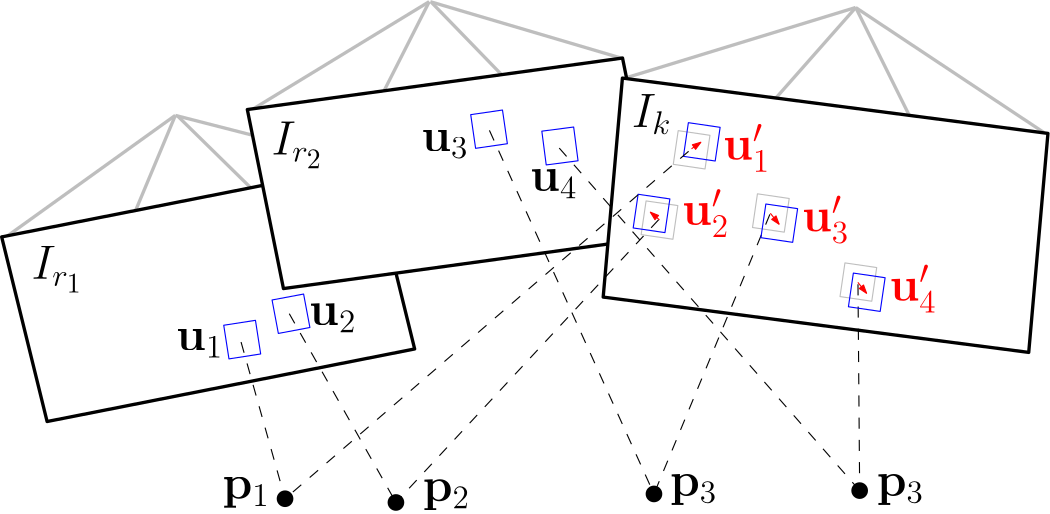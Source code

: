 <?xml version="1.0"?>
<!DOCTYPE ipe SYSTEM "ipe.dtd">
<ipe version="70005" creator="Ipe 7.1.1">
<info created="D:20120321002006" modified="D:20130825203632"/>
<ipestyle name="basic">
<symbol name="arrow/arc(spx)">
<path stroke="sym-stroke" fill="sym-stroke" pen="sym-pen">
0 0 m
-1 0.333 l
-1 -0.333 l
h
</path>
</symbol>
<symbol name="arrow/farc(spx)">
<path stroke="sym-stroke" fill="white" pen="sym-pen">
0 0 m
-1 0.333 l
-1 -0.333 l
h
</path>
</symbol>
<symbol name="mark/circle(sx)" transformations="translations">
<path fill="sym-stroke">
0.6 0 0 0.6 0 0 e
0.4 0 0 0.4 0 0 e
</path>
</symbol>
<symbol name="mark/disk(sx)" transformations="translations">
<path fill="sym-stroke">
0.6 0 0 0.6 0 0 e
</path>
</symbol>
<symbol name="mark/fdisk(sfx)" transformations="translations">
<group>
<path fill="sym-stroke" fillrule="eofill">
0.6 0 0 0.6 0 0 e
0.4 0 0 0.4 0 0 e
</path>
<path fill="sym-fill">
0.4 0 0 0.4 0 0 e
</path>
</group>
</symbol>
<symbol name="mark/box(sx)" transformations="translations">
<path fill="sym-stroke" fillrule="eofill">
-0.6 -0.6 m
0.6 -0.6 l
0.6 0.6 l
-0.6 0.6 l
h
-0.4 -0.4 m
0.4 -0.4 l
0.4 0.4 l
-0.4 0.4 l
h
</path>
</symbol>
<symbol name="mark/square(sx)" transformations="translations">
<path fill="sym-stroke">
-0.6 -0.6 m
0.6 -0.6 l
0.6 0.6 l
-0.6 0.6 l
h
</path>
</symbol>
<symbol name="mark/fsquare(sfx)" transformations="translations">
<group>
<path fill="sym-stroke" fillrule="eofill">
-0.6 -0.6 m
0.6 -0.6 l
0.6 0.6 l
-0.6 0.6 l
h
-0.4 -0.4 m
0.4 -0.4 l
0.4 0.4 l
-0.4 0.4 l
h
</path>
<path fill="sym-fill">
-0.4 -0.4 m
0.4 -0.4 l
0.4 0.4 l
-0.4 0.4 l
h
</path>
</group>
</symbol>
<symbol name="mark/cross(sx)" transformations="translations">
<group>
<path fill="sym-stroke">
-0.43 -0.57 m
0.57 0.43 l
0.43 0.57 l
-0.57 -0.43 l
h
</path>
<path fill="sym-stroke">
-0.43 0.57 m
0.57 -0.43 l
0.43 -0.57 l
-0.57 0.43 l
h
</path>
</group>
</symbol>
<symbol name="arrow/fnormal(spx)">
<path stroke="sym-stroke" fill="white" pen="sym-pen">
0 0 m
-1 0.333 l
-1 -0.333 l
h
</path>
</symbol>
<symbol name="arrow/pointed(spx)">
<path stroke="sym-stroke" fill="sym-stroke" pen="sym-pen">
0 0 m
-1 0.333 l
-0.8 0 l
-1 -0.333 l
h
</path>
</symbol>
<symbol name="arrow/fpointed(spx)">
<path stroke="sym-stroke" fill="white" pen="sym-pen">
0 0 m
-1 0.333 l
-0.8 0 l
-1 -0.333 l
h
</path>
</symbol>
<symbol name="arrow/linear(spx)">
<path stroke="sym-stroke" pen="sym-pen">
-1 0.333 m
0 0 l
-1 -0.333 l
</path>
</symbol>
<symbol name="arrow/fdouble(spx)">
<path stroke="sym-stroke" fill="white" pen="sym-pen">
0 0 m
-1 0.333 l
-1 -0.333 l
h
-1 0 m
-2 0.333 l
-2 -0.333 l
h
</path>
</symbol>
<symbol name="arrow/double(spx)">
<path stroke="sym-stroke" fill="sym-stroke" pen="sym-pen">
0 0 m
-1 0.333 l
-1 -0.333 l
h
-1 0 m
-2 0.333 l
-2 -0.333 l
h
</path>
</symbol>
<pen name="heavier" value="0.8"/>
<pen name="fat" value="1.2"/>
<pen name="ultrafat" value="2"/>
<symbolsize name="large" value="5"/>
<symbolsize name="small" value="2"/>
<symbolsize name="tiny" value="1.1"/>
<arrowsize name="large" value="10"/>
<arrowsize name="small" value="5"/>
<arrowsize name="tiny" value="3"/>
<color name="red" value="1 0 0"/>
<color name="green" value="0 1 0"/>
<color name="blue" value="0 0 1"/>
<color name="yellow" value="1 1 0"/>
<color name="orange" value="1 0.647 0"/>
<color name="gold" value="1 0.843 0"/>
<color name="purple" value="0.627 0.125 0.941"/>
<color name="gray" value="0.745"/>
<color name="brown" value="0.647 0.165 0.165"/>
<color name="navy" value="0 0 0.502"/>
<color name="pink" value="1 0.753 0.796"/>
<color name="seagreen" value="0.18 0.545 0.341"/>
<color name="turquoise" value="0.251 0.878 0.816"/>
<color name="violet" value="0.933 0.51 0.933"/>
<color name="darkblue" value="0 0 0.545"/>
<color name="darkcyan" value="0 0.545 0.545"/>
<color name="darkgray" value="0.663"/>
<color name="darkgreen" value="0 0.392 0"/>
<color name="darkmagenta" value="0.545 0 0.545"/>
<color name="darkorange" value="1 0.549 0"/>
<color name="darkred" value="0.545 0 0"/>
<color name="lightblue" value="0.678 0.847 0.902"/>
<color name="lightcyan" value="0.878 1 1"/>
<color name="lightgray" value="0.827"/>
<color name="lightgreen" value="0.565 0.933 0.565"/>
<color name="lightyellow" value="1 1 0.878"/>
<dashstyle name="dashed" value="[4] 0"/>
<dashstyle name="dotted" value="[1 3] 0"/>
<dashstyle name="dash dotted" value="[4 2 1 2] 0"/>
<dashstyle name="dash dot dotted" value="[4 2 1 2 1 2] 0"/>
<textsize name="large" value="\large"/>
<textsize name="Large" value="\Large"/>
<textsize name="LARGE" value="\LARGE"/>
<textsize name="huge" value="\huge"/>
<textsize name="Huge" value="\Huge"/>
<textsize name="small" value="\small"/>
<textsize name="footnote" value="\footnotesize"/>
<textsize name="tiny" value="\tiny"/>
<textstyle name="center" begin="\begin{center}" end="\end{center}"/>
<textstyle name="itemize" begin="\begin{itemize}" end="\end{itemize}"/>
<textstyle name="item" begin="\begin{itemize}\item{}" end="\end{itemize}"/>
<gridsize name="4 pts" value="4"/>
<gridsize name="8 pts (~3 mm)" value="8"/>
<gridsize name="16 pts (~6 mm)" value="16"/>
<gridsize name="32 pts (~12 mm)" value="32"/>
<gridsize name="10 pts (~3.5 mm)" value="10"/>
<gridsize name="20 pts (~7 mm)" value="20"/>
<gridsize name="14 pts (~5 mm)" value="14"/>
<gridsize name="28 pts (~10 mm)" value="28"/>
<gridsize name="56 pts (~20 mm)" value="56"/>
<anglesize name="90 deg" value="90"/>
<anglesize name="60 deg" value="60"/>
<anglesize name="45 deg" value="45"/>
<anglesize name="30 deg" value="30"/>
<anglesize name="22.5 deg" value="22.5"/>
<tiling name="falling" angle="-60" step="4" width="1"/>
<tiling name="rising" angle="30" step="4" width="1"/>
</ipestyle>
<page>
<layer name="alpha"/>
<view layers="alpha" active="alpha"/>
<path layer="alpha" matrix="0.868184 0.113394 -0.114896 0.856833 0.198673 88.8779" stroke="gray" pen="fat">
266.095 365.254 m
341.504 334.612 l
</path>
<path matrix="0.868184 0.113394 -0.114896 0.856833 0.198673 88.8779" stroke="gray" pen="fat">
266.056 365.273 m
189.479 323.688 l
</path>
<path matrix="0.868184 0.113394 -0.114896 0.856833 0.198673 88.8779" stroke="gray" pen="fat">
197.507 246.238 m
266.095 365.254 l
</path>
<path matrix="0.874585 0.0446346 -0.0452259 0.86315 122.367 121.663" stroke="gray" pen="fat">
95.7381 354.334 m
187.849 252.797 l
</path>
<path matrix="0.636147 0.125587 -0.120267 0.488698 43.2684 208.336" stroke="black" fill="white" pen="fat">
191.5 319 m
191.5 183 l
399.5 183 l
399.5 319 l
h
</path>
<path matrix="0.883148 0.0661608 -0.0707234 0.826173 71.8816 153.583" stroke="gray" pen="fat">
266.095 365.254 m
341.504 334.612 l
</path>
<path matrix="0.883148 0.0661608 -0.0707234 0.826173 71.4814 153.583" stroke="gray" pen="fat">
266.056 365.273 m
189.479 323.688 l
</path>
<path matrix="0.883148 0.0661608 -0.0707234 0.826173 71.4814 153.583" stroke="gray" pen="fat">
197.507 246.238 m
266.095 365.254 l
</path>
<path matrix="0.885975 0 0 0.828818 196.646 179.01" stroke="gray" pen="fat">
95.7381 354.334 m
187.849 252.797 l
</path>
<use matrix="0.922455 0 0 0.742771 120.049 201.897" name="mark/disk(sx)" pos="261.808 126.349" size="large" stroke="black"/>
<text matrix="0.903998 -0.183607 0.147842 0.727909 94.5272 249.096" transformations="translations" pos="279.88 133.678" stroke="black" type="label" width="17.111" height="7.649" depth="3.35" valign="baseline" size="LARGE">$\mathbf{p}_3$</text>
<path matrix="0.979991 -0.199041 0.199041 0.979991 100.719 165.86" stroke="gray" pen="fat">
266.056 365.273 m
189.479 323.688 l
</path>
<path matrix="0.979991 -0.199041 0.199041 0.979991 100.719 165.86" stroke="gray" pen="fat">
266.095 365.254 m
341.504 334.612 l
</path>
<path matrix="0.979991 -0.199041 0.199041 0.979991 100.719 165.86" stroke="gray" pen="fat">
197.507 246.238 m
266.095 365.254 l
</path>
<path matrix="0.979991 -0.199041 0.199041 0.979991 100.719 165.86" stroke="gray" pen="fat">
266.095 365.254 m
350.61 256.597 l
</path>
<path matrix="0.649362 0.0891792 -0.0956383 0.473887 121.319 265.879" stroke="black" fill="white" pen="fat">
191.5 319 m
191.5 183 l
399.5 183 l
399.5 319 l
h
</path>
<path matrix="0.736499 -0.0957413 0.050897 0.579685 192.92 278.866" stroke="black" fill="white" pen="fat">
191.5 319 m
191.5 183 l
399.5 183 l
399.5 319 l
h
</path>
<path stroke="black" dash="dashed">
435 371.219 m
435.604 296.946 l
</path>
<path stroke="black" dash="dashed">
327.454 420.256 m
435.604 296.946 l
</path>
<text matrix="1 0 0 1 182.485 119.24" transformations="translations" pos="41.3711 298.689" stroke="black" type="label" width="18.687" height="11.759" depth="4.89" valign="baseline" size="LARGE">$I_{r_2}$</text>
<text matrix="1 0 0 1 312.144 129.128" transformations="translations" pos="41.3711 298.689" stroke="black" type="label" width="14.422" height="11.766" depth="2.58" valign="baseline" size="LARGE">$I_{k}$</text>
<text matrix="0.922455 0 0 0.742771 46.2078 232.51" transformations="translations" pos="293.489 231.903" stroke="black" type="label" width="17.111" height="7.654" depth="2.58" valign="baseline" size="LARGE">$\mathbf{u}_4$</text>
<path matrix="0.991677 0.128755 -0.128755 0.991677 215.133 111.328" stroke="blue">
145.729 298.741 m
145.729 286.486 l
157.284 286.486 l
157.284 298.741 l
h
</path>
<path matrix="0.989441 -0.144938 0.144938 0.989441 211.315 129.324" stroke="gray">
145.729 298.741 m
145.729 286.486 l
157.284 286.486 l
157.284 298.741 l
h
</path>
<use matrix="0.922455 0 0 0.742771 27.1535 198.824" name="mark/disk(sx)" pos="261.808 126.349" size="large" stroke="black"/>
<path stroke="black" dash="dashed">
302.314 426.63 m
361.555 295.745 l
</path>
<path stroke="black" dash="dashed">
403.282 396.397 m
361.555 295.745 l
</path>
<use matrix="0.922455 0 0 0.742771 -12.7656 200.17" name="mark/disk(sx)" pos="261.808 126.349" size="large" stroke="black"/>
<path stroke="black" dash="dashed">
230.264 360.637 m
268.66 292.672 l
</path>
<path stroke="black" dash="dashed">
363.261 394.497 m
268.66 292.672 l
</path>
<text matrix="0.903997 -0.183614 0.147847 0.727908 5.51747 247.226" transformations="translations" pos="279.88 133.678" stroke="black" type="label" width="17.111" height="7.649" depth="3.35" valign="baseline" size="LARGE">$\mathbf{p}_2$</text>
<text matrix="0.903998 -0.183607 0.147842 0.727909 -66.5744 248.073" transformations="translations" pos="279.88 133.678" stroke="black" type="label" width="17.111" height="7.649" depth="3.35" valign="baseline" size="LARGE">$\mathbf{p}_1$</text>
<text matrix="0.922455 0 0 0.742771 7.00597 246.804" transformations="translations" pos="293.489 231.903" stroke="black" type="label" width="17.111" height="7.654" depth="2.58" valign="baseline" size="LARGE">$\mathbf{u}_3$</text>
<path matrix="0.989645 0.14354 -0.14354 0.989645 194.245 115.729" stroke="blue">
145.729 298.741 m
145.729 286.486 l
157.284 286.486 l
157.284 298.741 l
h
</path>
<path matrix="0.989441 -0.144938 0.144938 0.989441 182.786 152.066" stroke="gray">
145.729 298.741 m
145.729 286.486 l
157.284 286.486 l
157.284 298.741 l
h
</path>
<path matrix="0.989441 -0.144938 0.144938 0.989441 171.225 126.768" stroke="gray">
145.729 298.741 m
145.729 286.486 l
157.284 286.486 l
157.284 298.741 l
h
</path>
<path matrix="0.989441 -0.144938 0.144938 0.989441 214.344 125.658" stroke="blue">
145.729 298.741 m
145.729 286.486 l
157.284 286.486 l
157.284 298.741 l
h
</path>
<path matrix="0.989441 -0.144938 0.144938 0.989441 186.451 154.935" stroke="blue">
145.729 298.741 m
145.729 286.486 l
157.284 286.486 l
157.284 298.741 l
h
</path>
<path matrix="0.989441 -0.144938 0.144938 0.989441 168.357 129.159" stroke="blue">
145.729 298.741 m
145.729 286.486 l
157.284 286.486 l
157.284 298.741 l
h
</path>
<path matrix="1 0 0 1 148.579 118.605" stroke="red" arrow="normal/tiny">
226.492 301.399 m
229.84 303.743 l
</path>
<path matrix="1 0 0 1 141.474 119.789" stroke="red" arrow="normal/tiny">
222.059 274.618 m
218.787 277.389 l
</path>
<path matrix="1 0 0 1 137.447 102.737" stroke="red" arrow="normal/tiny">
266.003 294.044 m
269.143 290.12 l
</path>
<text matrix="0.922455 0 0 0.742771 115.656 243.768" transformations="translations" pos="293.489 231.903" stroke="red" type="label" width="17.111" height="12.885" depth="4.26" valign="baseline" size="LARGE">$\mathbf{u}_1&apos;$</text>
<text matrix="0.922455 0 0 0.742771 144.095 217.956" transformations="translations" pos="293.489 231.903" stroke="red" type="label" width="17.111" height="12.885" depth="4.26" valign="baseline" size="LARGE">$\mathbf{u}_3&apos;$</text>
<text matrix="0.922455 0 0 0.742771 100.885 220.298" transformations="translations" pos="293.489 231.903" stroke="red" type="label" width="17.111" height="12.885" depth="4.26" valign="baseline" size="LARGE">$\mathbf{u}_2&apos;$</text>
<text matrix="1 0 0 1 96.1083 74.4903" transformations="translations" pos="41.3711 298.689" stroke="black" type="label" width="18.687" height="11.759" depth="4.89" valign="baseline" size="LARGE">$I_{r_1}$</text>
<text matrix="0.903998 -0.183607 0.147842 0.727909 168.975 249.096" transformations="translations" pos="279.88 133.678" stroke="black" type="label" width="17.111" height="7.649" depth="3.35" valign="baseline" size="LARGE">$\mathbf{p}_3$</text>
<use matrix="0.922455 0 0 0.742771 194.098 203.098" name="mark/disk(sx)" pos="261.808 126.349" size="large" stroke="black"/>
<path stroke="black" dash="dashed">
374.025 419.099 m
228.741 294.018 l
</path>
<path stroke="black" dash="dashed">
212.908 350.427 m
228.741 294.018 l
</path>
<path matrix="0.982737 0.185011 -0.185011 0.982737 136.122 45.0267" stroke="blue">
145.729 298.741 m
145.729 286.486 l
157.284 286.486 l
157.284 298.741 l
h
</path>
<path matrix="0.988153 0.153473 -0.153473 0.988153 108.516 38.9071" stroke="blue">
145.729 298.741 m
145.729 286.486 l
157.284 286.486 l
157.284 298.741 l
h
</path>
<text matrix="0.922455 0 0 0.742771 -81.2774 175.16" transformations="translations" pos="293.489 231.903" stroke="black" type="label" width="17.111" height="7.654" depth="2.58" valign="baseline" size="LARGE">$\mathbf{u}_1$</text>
<text matrix="0.922455 0 0 0.742771 -33.3255 184.242" transformations="translations" pos="293.489 231.903" stroke="black" type="label" width="17.111" height="7.654" depth="2.58" valign="baseline" size="LARGE">$\mathbf{u}_2$</text>
<path matrix="0.989441 -0.144938 0.144938 0.989441 242.815 104.456" stroke="gray">
145.729 298.741 m
145.729 286.486 l
157.284 286.486 l
157.284 298.741 l
h
</path>
<path matrix="0.989441 -0.144938 0.144938 0.989441 245.844 100.79" stroke="blue">
145.729 298.741 m
145.729 286.486 l
157.284 286.486 l
157.284 298.741 l
h
</path>
<path matrix="1 0 0 1 168.947 77.8691" stroke="red" arrow="normal/tiny">
266.003 294.044 m
269.143 290.12 l
</path>
<text matrix="0.922455 0 0 0.742771 175.595 193.088" transformations="translations" pos="293.489 231.903" stroke="red" type="label" width="17.111" height="12.885" depth="4.26" valign="baseline" size="LARGE">$\mathbf{u}_4&apos;$</text>
</page>
</ipe>
